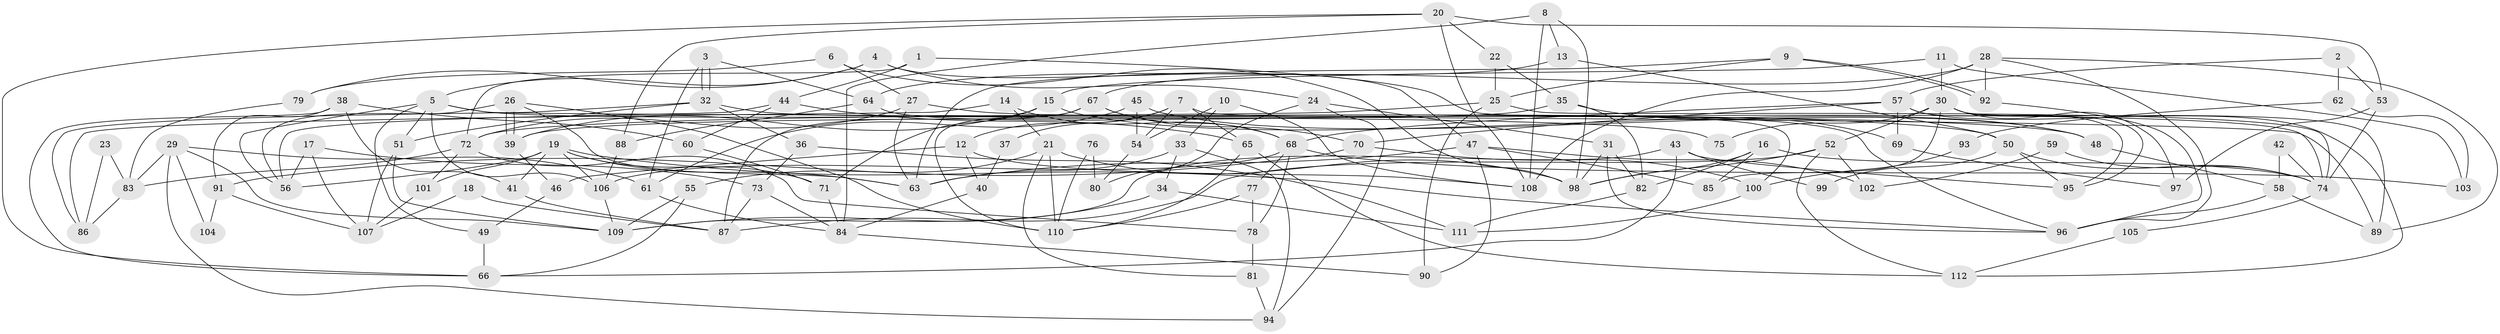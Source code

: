 // Generated by graph-tools (version 1.1) at 2025/14/03/09/25 04:14:53]
// undirected, 112 vertices, 224 edges
graph export_dot {
graph [start="1"]
  node [color=gray90,style=filled];
  1;
  2;
  3;
  4;
  5;
  6;
  7;
  8;
  9;
  10;
  11;
  12;
  13;
  14;
  15;
  16;
  17;
  18;
  19;
  20;
  21;
  22;
  23;
  24;
  25;
  26;
  27;
  28;
  29;
  30;
  31;
  32;
  33;
  34;
  35;
  36;
  37;
  38;
  39;
  40;
  41;
  42;
  43;
  44;
  45;
  46;
  47;
  48;
  49;
  50;
  51;
  52;
  53;
  54;
  55;
  56;
  57;
  58;
  59;
  60;
  61;
  62;
  63;
  64;
  65;
  66;
  67;
  68;
  69;
  70;
  71;
  72;
  73;
  74;
  75;
  76;
  77;
  78;
  79;
  80;
  81;
  82;
  83;
  84;
  85;
  86;
  87;
  88;
  89;
  90;
  91;
  92;
  93;
  94;
  95;
  96;
  97;
  98;
  99;
  100;
  101;
  102;
  103;
  104;
  105;
  106;
  107;
  108;
  109;
  110;
  111;
  112;
  1 -- 100;
  1 -- 72;
  1 -- 44;
  2 -- 57;
  2 -- 53;
  2 -- 62;
  3 -- 32;
  3 -- 32;
  3 -- 61;
  3 -- 64;
  4 -- 47;
  4 -- 79;
  4 -- 5;
  4 -- 24;
  5 -- 51;
  5 -- 49;
  5 -- 50;
  5 -- 56;
  5 -- 89;
  5 -- 106;
  6 -- 27;
  6 -- 98;
  6 -- 79;
  7 -- 65;
  7 -- 74;
  7 -- 12;
  7 -- 37;
  7 -- 54;
  8 -- 98;
  8 -- 13;
  8 -- 84;
  8 -- 108;
  9 -- 92;
  9 -- 92;
  9 -- 63;
  9 -- 25;
  10 -- 33;
  10 -- 108;
  10 -- 54;
  11 -- 15;
  11 -- 30;
  11 -- 103;
  12 -- 108;
  12 -- 40;
  12 -- 46;
  13 -- 50;
  13 -- 64;
  14 -- 68;
  14 -- 86;
  14 -- 21;
  15 -- 39;
  15 -- 48;
  15 -- 71;
  16 -- 82;
  16 -- 98;
  16 -- 74;
  16 -- 85;
  17 -- 56;
  17 -- 73;
  17 -- 107;
  18 -- 107;
  18 -- 87;
  19 -- 106;
  19 -- 41;
  19 -- 56;
  19 -- 63;
  19 -- 71;
  19 -- 96;
  19 -- 101;
  20 -- 88;
  20 -- 53;
  20 -- 22;
  20 -- 66;
  20 -- 108;
  21 -- 110;
  21 -- 55;
  21 -- 81;
  21 -- 98;
  22 -- 35;
  22 -- 25;
  23 -- 86;
  23 -- 83;
  24 -- 94;
  24 -- 31;
  24 -- 80;
  25 -- 72;
  25 -- 74;
  25 -- 90;
  26 -- 39;
  26 -- 39;
  26 -- 56;
  26 -- 63;
  26 -- 110;
  27 -- 63;
  27 -- 72;
  27 -- 48;
  28 -- 96;
  28 -- 108;
  28 -- 67;
  28 -- 89;
  28 -- 92;
  29 -- 61;
  29 -- 109;
  29 -- 83;
  29 -- 94;
  29 -- 104;
  30 -- 85;
  30 -- 89;
  30 -- 52;
  30 -- 75;
  30 -- 95;
  30 -- 97;
  31 -- 96;
  31 -- 82;
  31 -- 98;
  32 -- 51;
  32 -- 36;
  32 -- 75;
  32 -- 86;
  33 -- 94;
  33 -- 63;
  33 -- 34;
  34 -- 109;
  34 -- 111;
  35 -- 82;
  35 -- 39;
  35 -- 69;
  36 -- 73;
  36 -- 111;
  37 -- 40;
  38 -- 60;
  38 -- 91;
  38 -- 41;
  38 -- 66;
  39 -- 46;
  40 -- 84;
  41 -- 87;
  42 -- 58;
  42 -- 74;
  43 -- 95;
  43 -- 66;
  43 -- 99;
  43 -- 109;
  44 -- 56;
  44 -- 60;
  44 -- 65;
  45 -- 54;
  45 -- 48;
  45 -- 61;
  46 -- 49;
  47 -- 63;
  47 -- 90;
  47 -- 85;
  47 -- 102;
  48 -- 58;
  49 -- 66;
  50 -- 74;
  50 -- 95;
  50 -- 99;
  51 -- 109;
  51 -- 107;
  52 -- 98;
  52 -- 87;
  52 -- 102;
  52 -- 112;
  53 -- 97;
  53 -- 74;
  54 -- 80;
  55 -- 66;
  55 -- 109;
  57 -- 95;
  57 -- 112;
  57 -- 68;
  57 -- 69;
  57 -- 70;
  58 -- 96;
  58 -- 89;
  59 -- 74;
  59 -- 102;
  60 -- 71;
  61 -- 84;
  62 -- 103;
  62 -- 93;
  64 -- 96;
  64 -- 88;
  65 -- 110;
  65 -- 112;
  67 -- 68;
  67 -- 70;
  67 -- 87;
  67 -- 110;
  68 -- 106;
  68 -- 77;
  68 -- 78;
  68 -- 103;
  69 -- 97;
  70 -- 91;
  70 -- 100;
  71 -- 84;
  72 -- 78;
  72 -- 83;
  72 -- 101;
  73 -- 84;
  73 -- 87;
  74 -- 105;
  76 -- 80;
  76 -- 110;
  77 -- 110;
  77 -- 78;
  78 -- 81;
  79 -- 83;
  81 -- 94;
  82 -- 111;
  83 -- 86;
  84 -- 90;
  88 -- 106;
  91 -- 107;
  91 -- 104;
  92 -- 96;
  93 -- 100;
  100 -- 111;
  101 -- 107;
  105 -- 112;
  106 -- 109;
}
